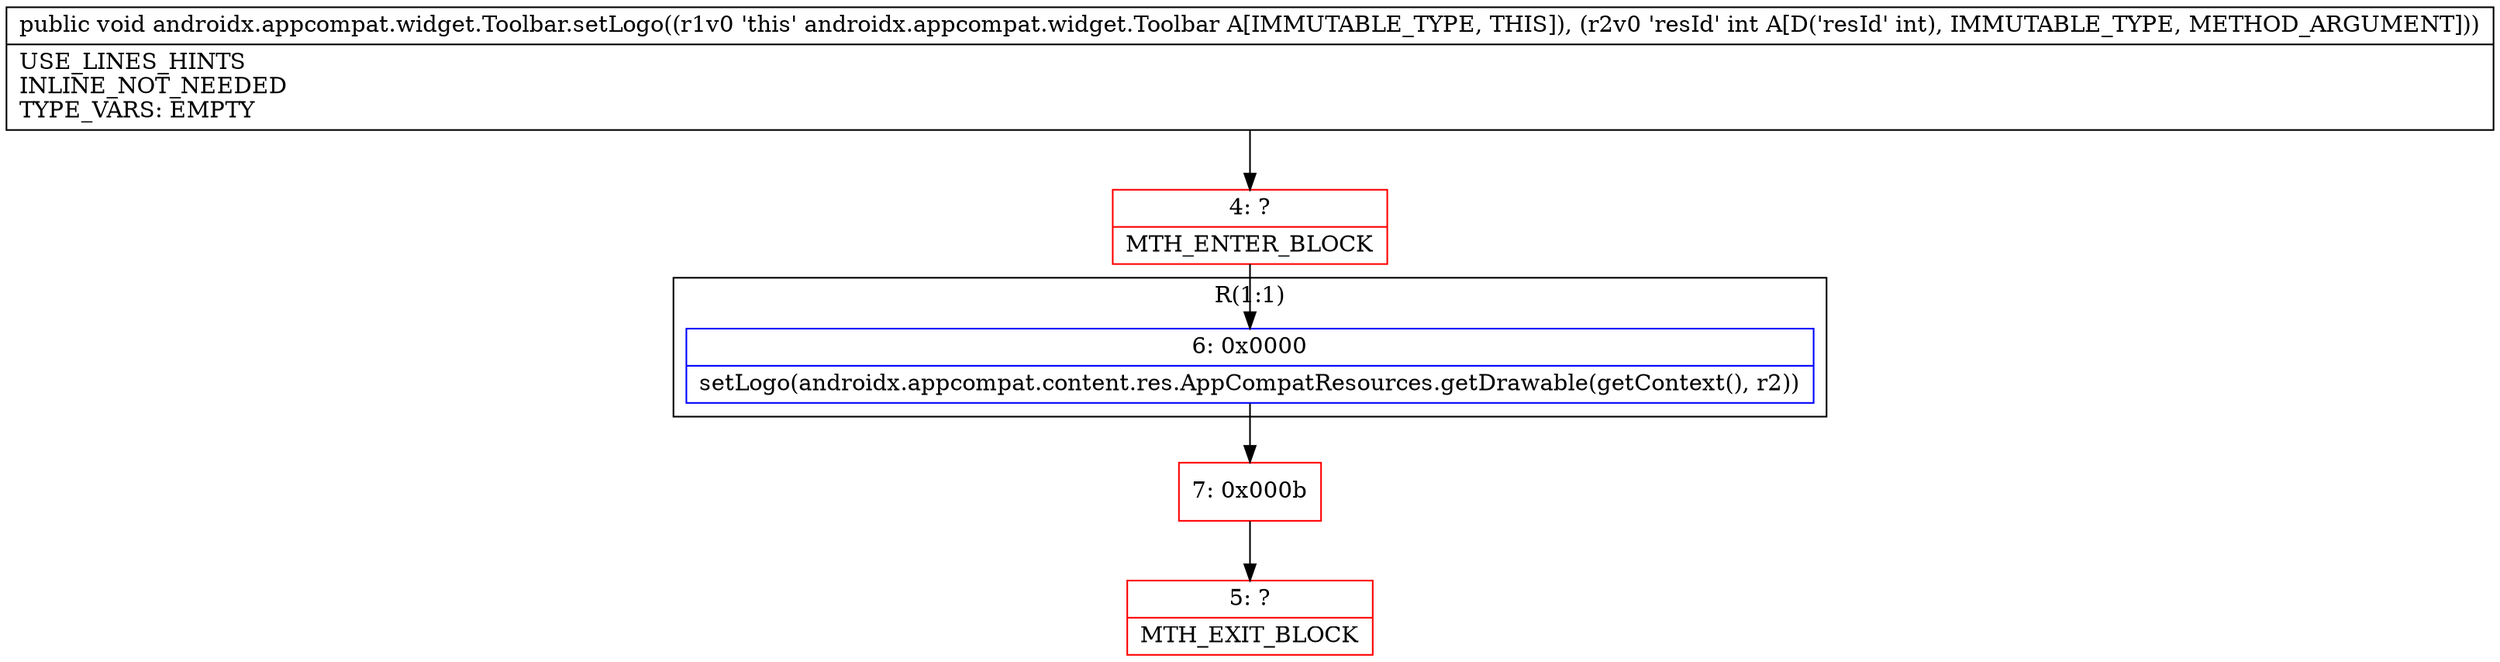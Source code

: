 digraph "CFG forandroidx.appcompat.widget.Toolbar.setLogo(I)V" {
subgraph cluster_Region_780038995 {
label = "R(1:1)";
node [shape=record,color=blue];
Node_6 [shape=record,label="{6\:\ 0x0000|setLogo(androidx.appcompat.content.res.AppCompatResources.getDrawable(getContext(), r2))\l}"];
}
Node_4 [shape=record,color=red,label="{4\:\ ?|MTH_ENTER_BLOCK\l}"];
Node_7 [shape=record,color=red,label="{7\:\ 0x000b}"];
Node_5 [shape=record,color=red,label="{5\:\ ?|MTH_EXIT_BLOCK\l}"];
MethodNode[shape=record,label="{public void androidx.appcompat.widget.Toolbar.setLogo((r1v0 'this' androidx.appcompat.widget.Toolbar A[IMMUTABLE_TYPE, THIS]), (r2v0 'resId' int A[D('resId' int), IMMUTABLE_TYPE, METHOD_ARGUMENT]))  | USE_LINES_HINTS\lINLINE_NOT_NEEDED\lTYPE_VARS: EMPTY\l}"];
MethodNode -> Node_4;Node_6 -> Node_7;
Node_4 -> Node_6;
Node_7 -> Node_5;
}

